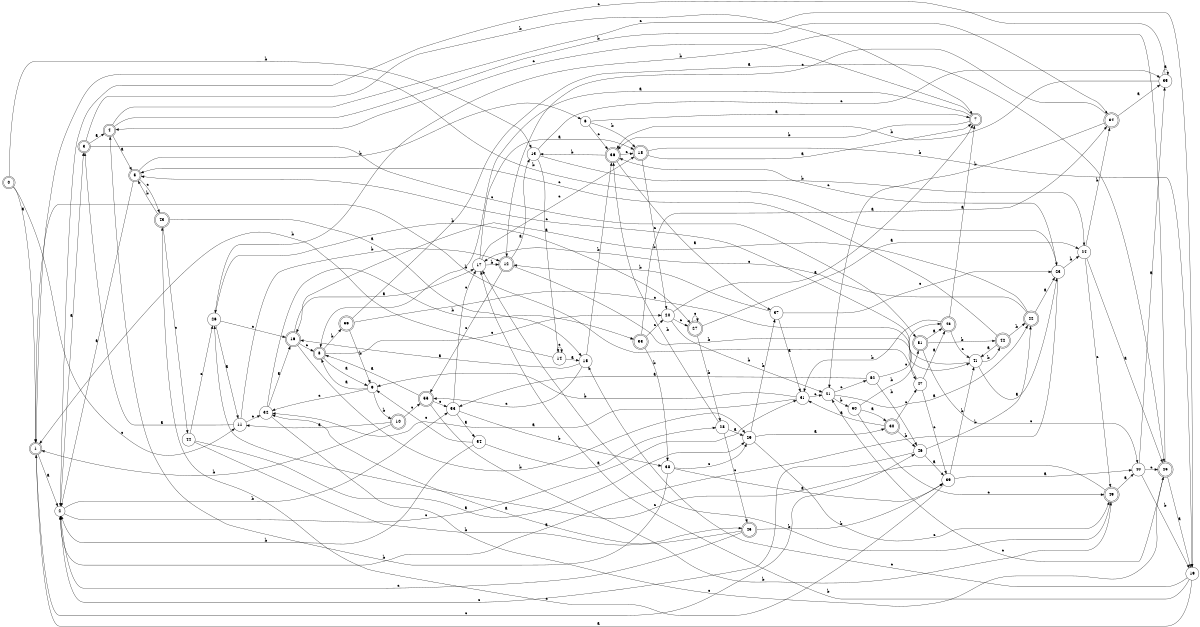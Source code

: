 digraph n46_6 {
__start0 [label="" shape="none"];

rankdir=LR;
size="8,5";

s0 [style="rounded,filled", color="black", fillcolor="white" shape="doublecircle", label="0"];
s1 [style="rounded,filled", color="black", fillcolor="white" shape="doublecircle", label="1"];
s2 [style="filled", color="black", fillcolor="white" shape="circle", label="2"];
s3 [style="rounded,filled", color="black", fillcolor="white" shape="doublecircle", label="3"];
s4 [style="rounded,filled", color="black", fillcolor="white" shape="doublecircle", label="4"];
s5 [style="rounded,filled", color="black", fillcolor="white" shape="doublecircle", label="5"];
s6 [style="filled", color="black", fillcolor="white" shape="circle", label="6"];
s7 [style="rounded,filled", color="black", fillcolor="white" shape="doublecircle", label="7"];
s8 [style="rounded,filled", color="black", fillcolor="white" shape="doublecircle", label="8"];
s9 [style="filled", color="black", fillcolor="white" shape="circle", label="9"];
s10 [style="rounded,filled", color="black", fillcolor="white" shape="doublecircle", label="10"];
s11 [style="filled", color="black", fillcolor="white" shape="circle", label="11"];
s12 [style="rounded,filled", color="black", fillcolor="white" shape="doublecircle", label="12"];
s13 [style="filled", color="black", fillcolor="white" shape="circle", label="13"];
s14 [style="filled", color="black", fillcolor="white" shape="circle", label="14"];
s15 [style="filled", color="black", fillcolor="white" shape="circle", label="15"];
s16 [style="rounded,filled", color="black", fillcolor="white" shape="doublecircle", label="16"];
s17 [style="filled", color="black", fillcolor="white" shape="circle", label="17"];
s18 [style="rounded,filled", color="black", fillcolor="white" shape="doublecircle", label="18"];
s19 [style="filled", color="black", fillcolor="white" shape="circle", label="19"];
s20 [style="filled", color="black", fillcolor="white" shape="circle", label="20"];
s21 [style="filled", color="black", fillcolor="white" shape="circle", label="21"];
s22 [style="rounded,filled", color="black", fillcolor="white" shape="doublecircle", label="22"];
s23 [style="filled", color="black", fillcolor="white" shape="circle", label="23"];
s24 [style="filled", color="black", fillcolor="white" shape="circle", label="24"];
s25 [style="rounded,filled", color="black", fillcolor="white" shape="doublecircle", label="25"];
s26 [style="filled", color="black", fillcolor="white" shape="circle", label="26"];
s27 [style="rounded,filled", color="black", fillcolor="white" shape="doublecircle", label="27"];
s28 [style="filled", color="black", fillcolor="white" shape="circle", label="28"];
s29 [style="filled", color="black", fillcolor="white" shape="circle", label="29"];
s30 [style="rounded,filled", color="black", fillcolor="white" shape="doublecircle", label="30"];
s31 [style="filled", color="black", fillcolor="white" shape="circle", label="31"];
s32 [style="filled", color="black", fillcolor="white" shape="circle", label="32"];
s33 [style="rounded,filled", color="black", fillcolor="white" shape="doublecircle", label="33"];
s34 [style="rounded,filled", color="black", fillcolor="white" shape="doublecircle", label="34"];
s35 [style="filled", color="black", fillcolor="white" shape="circle", label="35"];
s36 [style="rounded,filled", color="black", fillcolor="white" shape="doublecircle", label="36"];
s37 [style="filled", color="black", fillcolor="white" shape="circle", label="37"];
s38 [style="filled", color="black", fillcolor="white" shape="circle", label="38"];
s39 [style="filled", color="black", fillcolor="white" shape="circle", label="39"];
s40 [style="filled", color="black", fillcolor="white" shape="circle", label="40"];
s41 [style="filled", color="black", fillcolor="white" shape="circle", label="41"];
s42 [style="rounded,filled", color="black", fillcolor="white" shape="doublecircle", label="42"];
s43 [style="rounded,filled", color="black", fillcolor="white" shape="doublecircle", label="43"];
s44 [style="filled", color="black", fillcolor="white" shape="circle", label="44"];
s45 [style="rounded,filled", color="black", fillcolor="white" shape="doublecircle", label="45"];
s46 [style="filled", color="black", fillcolor="white" shape="circle", label="46"];
s47 [style="filled", color="black", fillcolor="white" shape="circle", label="47"];
s48 [style="rounded,filled", color="black", fillcolor="white" shape="doublecircle", label="48"];
s49 [style="rounded,filled", color="black", fillcolor="white" shape="doublecircle", label="49"];
s50 [style="filled", color="black", fillcolor="white" shape="circle", label="50"];
s51 [style="rounded,filled", color="black", fillcolor="white" shape="doublecircle", label="51"];
s52 [style="filled", color="black", fillcolor="white" shape="circle", label="52"];
s53 [style="filled", color="black", fillcolor="white" shape="circle", label="53"];
s54 [style="filled", color="black", fillcolor="white" shape="circle", label="54"];
s55 [style="rounded,filled", color="black", fillcolor="white" shape="doublecircle", label="55"];
s56 [style="rounded,filled", color="black", fillcolor="white" shape="doublecircle", label="56"];
s0 -> s1 [label="a"];
s0 -> s13 [label="b"];
s0 -> s11 [label="c"];
s1 -> s2 [label="a"];
s1 -> s23 [label="b"];
s1 -> s46 [label="c"];
s2 -> s3 [label="a"];
s2 -> s53 [label="b"];
s2 -> s31 [label="c"];
s3 -> s4 [label="a"];
s3 -> s7 [label="b"];
s3 -> s51 [label="c"];
s4 -> s5 [label="a"];
s4 -> s34 [label="b"];
s4 -> s19 [label="c"];
s5 -> s2 [label="a"];
s5 -> s6 [label="b"];
s5 -> s43 [label="c"];
s6 -> s7 [label="a"];
s6 -> s18 [label="b"];
s6 -> s36 [label="c"];
s7 -> s8 [label="a"];
s7 -> s36 [label="b"];
s7 -> s4 [label="c"];
s8 -> s9 [label="a"];
s8 -> s56 [label="b"];
s8 -> s20 [label="c"];
s9 -> s8 [label="a"];
s9 -> s10 [label="b"];
s9 -> s32 [label="c"];
s10 -> s11 [label="a"];
s10 -> s1 [label="b"];
s10 -> s55 [label="c"];
s11 -> s3 [label="a"];
s11 -> s12 [label="b"];
s11 -> s32 [label="c"];
s12 -> s13 [label="a"];
s12 -> s47 [label="b"];
s12 -> s55 [label="c"];
s13 -> s14 [label="a"];
s13 -> s24 [label="b"];
s13 -> s35 [label="c"];
s14 -> s15 [label="a"];
s14 -> s1 [label="b"];
s14 -> s14 [label="c"];
s15 -> s16 [label="a"];
s15 -> s36 [label="b"];
s15 -> s55 [label="c"];
s16 -> s17 [label="a"];
s16 -> s29 [label="b"];
s16 -> s8 [label="c"];
s17 -> s18 [label="a"];
s17 -> s12 [label="b"];
s17 -> s18 [label="c"];
s18 -> s7 [label="a"];
s18 -> s19 [label="b"];
s18 -> s20 [label="c"];
s19 -> s1 [label="a"];
s19 -> s17 [label="b"];
s19 -> s15 [label="c"];
s20 -> s7 [label="a"];
s20 -> s21 [label="b"];
s20 -> s27 [label="c"];
s21 -> s22 [label="a"];
s21 -> s50 [label="b"];
s21 -> s52 [label="c"];
s22 -> s23 [label="a"];
s22 -> s16 [label="b"];
s22 -> s17 [label="c"];
s23 -> s2 [label="a"];
s23 -> s24 [label="b"];
s23 -> s36 [label="c"];
s24 -> s25 [label="a"];
s24 -> s34 [label="b"];
s24 -> s49 [label="c"];
s25 -> s19 [label="a"];
s25 -> s26 [label="b"];
s25 -> s21 [label="c"];
s26 -> s11 [label="a"];
s26 -> s27 [label="b"];
s26 -> s16 [label="c"];
s27 -> s24 [label="a"];
s27 -> s28 [label="b"];
s27 -> s27 [label="c"];
s28 -> s29 [label="a"];
s28 -> s36 [label="b"];
s28 -> s45 [label="c"];
s29 -> s30 [label="a"];
s29 -> s37 [label="b"];
s29 -> s49 [label="c"];
s30 -> s31 [label="a"];
s30 -> s46 [label="b"];
s30 -> s47 [label="c"];
s31 -> s32 [label="a"];
s31 -> s9 [label="b"];
s31 -> s21 [label="c"];
s32 -> s16 [label="a"];
s32 -> s33 [label="b"];
s32 -> s25 [label="c"];
s33 -> s34 [label="a"];
s33 -> s38 [label="b"];
s33 -> s20 [label="c"];
s34 -> s35 [label="a"];
s34 -> s21 [label="b"];
s34 -> s12 [label="c"];
s35 -> s35 [label="a"];
s35 -> s36 [label="b"];
s35 -> s2 [label="c"];
s36 -> s37 [label="a"];
s36 -> s13 [label="b"];
s36 -> s18 [label="c"];
s37 -> s31 [label="a"];
s37 -> s12 [label="b"];
s37 -> s23 [label="c"];
s38 -> s39 [label="a"];
s38 -> s4 [label="b"];
s38 -> s29 [label="c"];
s39 -> s40 [label="a"];
s39 -> s41 [label="b"];
s39 -> s43 [label="c"];
s40 -> s35 [label="a"];
s40 -> s19 [label="b"];
s40 -> s25 [label="c"];
s41 -> s23 [label="a"];
s41 -> s42 [label="b"];
s41 -> s5 [label="c"];
s42 -> s41 [label="a"];
s42 -> s22 [label="b"];
s42 -> s5 [label="c"];
s43 -> s15 [label="a"];
s43 -> s5 [label="b"];
s43 -> s44 [label="c"];
s44 -> s29 [label="a"];
s44 -> s45 [label="b"];
s44 -> s26 [label="c"];
s45 -> s32 [label="a"];
s45 -> s39 [label="b"];
s45 -> s2 [label="c"];
s46 -> s39 [label="a"];
s46 -> s22 [label="b"];
s46 -> s2 [label="c"];
s47 -> s48 [label="a"];
s47 -> s1 [label="b"];
s47 -> s39 [label="c"];
s48 -> s7 [label="a"];
s48 -> s31 [label="b"];
s48 -> s41 [label="c"];
s49 -> s40 [label="a"];
s49 -> s17 [label="b"];
s49 -> s26 [label="c"];
s50 -> s30 [label="a"];
s50 -> s51 [label="b"];
s50 -> s49 [label="c"];
s51 -> s48 [label="a"];
s51 -> s42 [label="b"];
s51 -> s40 [label="c"];
s52 -> s53 [label="a"];
s52 -> s46 [label="b"];
s52 -> s48 [label="c"];
s53 -> s54 [label="a"];
s53 -> s38 [label="b"];
s53 -> s17 [label="c"];
s54 -> s28 [label="a"];
s54 -> s2 [label="b"];
s54 -> s9 [label="c"];
s55 -> s8 [label="a"];
s55 -> s49 [label="b"];
s55 -> s53 [label="c"];
s56 -> s25 [label="a"];
s56 -> s9 [label="b"];
s56 -> s41 [label="c"];

}